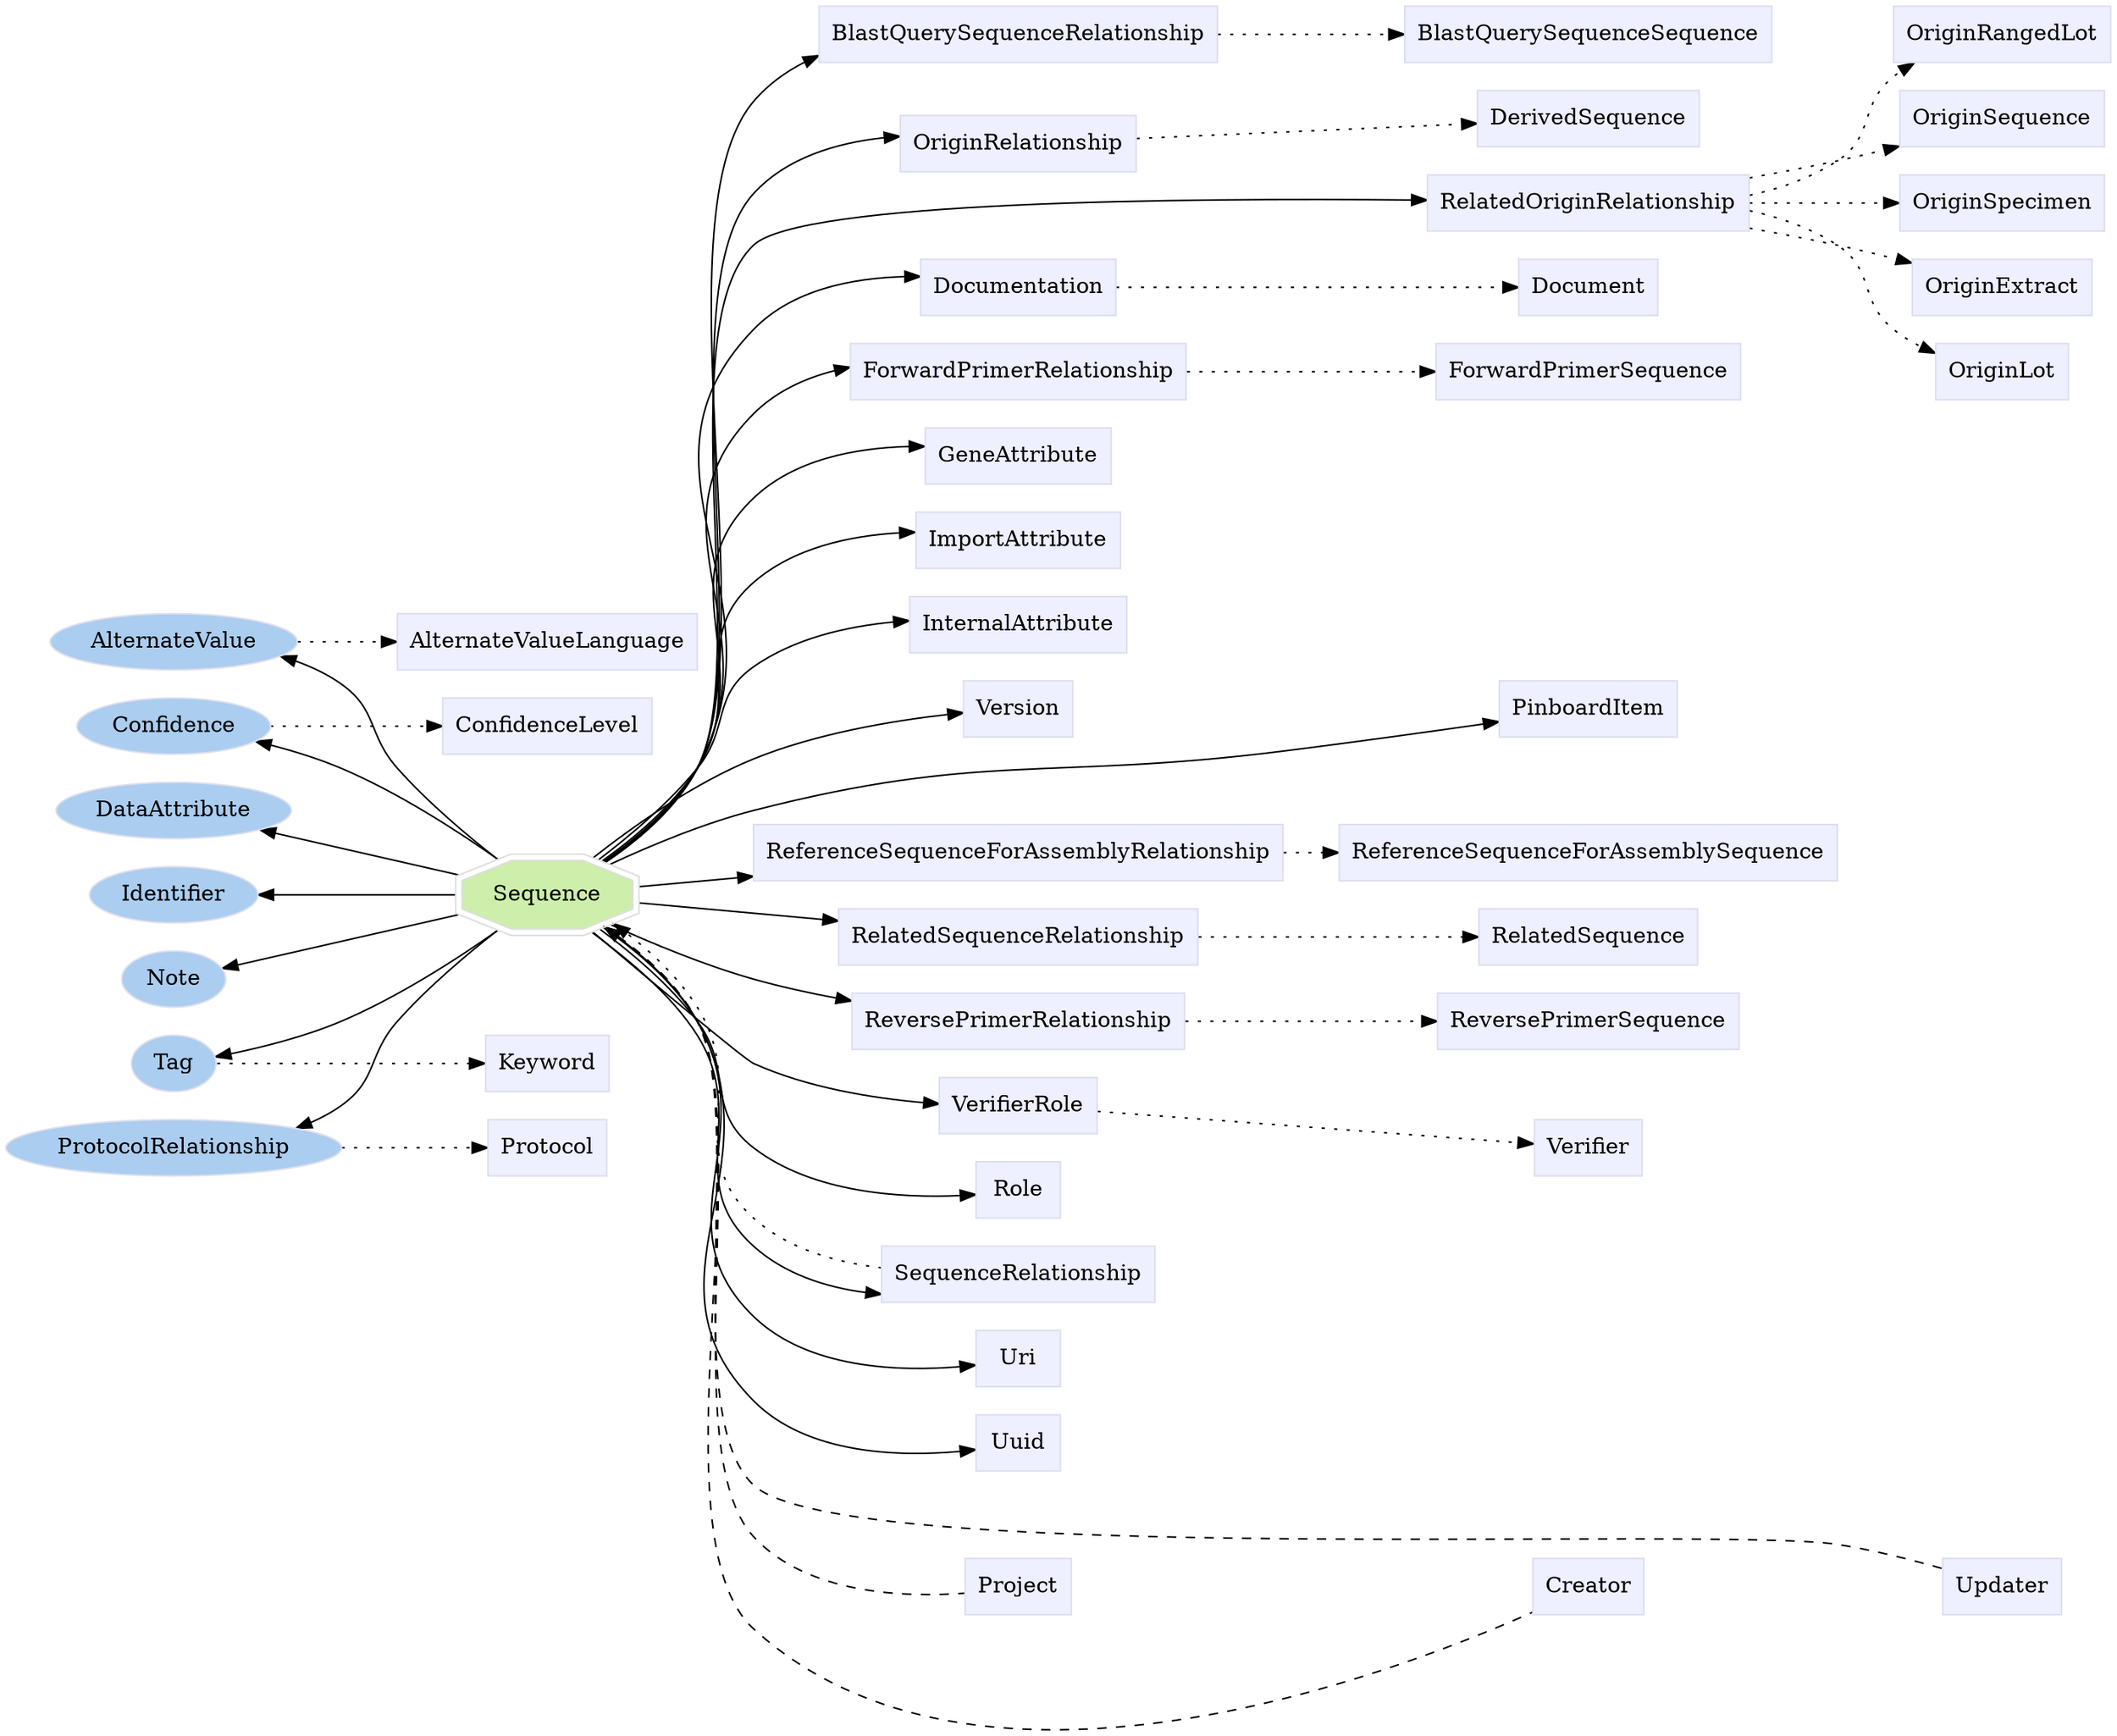 digraph Sequence {
	graph [bb="0,0,1094.9,1089.5",
		label="",
		outputorder=edgesfirst,
		rankdir=LR
	];
	node [label="\N"];
	subgraph annotator_cluster {
		graph [rank=min];
		AlternateValue	[color="#dddeee",
			fillcolor="#abcdef",
			group=annotator,
			height=0.5,
			href="/develop/Data/models.html#alternate-value",
			label=AlternateValue,
			pos="88.713,682.49",
			shape=oval,
			style=filled,
			target=_top,
			width=1.8387];
		Confidence	[color="#dddeee",
			fillcolor="#abcdef",
			group=annotator,
			height=0.5,
			href="/develop/Data/models.html#confidence",
			label=Confidence,
			pos="88.713,628.49",
			shape=oval,
			style=filled,
			target=_top,
			width=1.4833];
		DataAttribute	[color="#dddeee",
			fillcolor="#abcdef",
			group=annotator,
			height=0.5,
			href="/develop/Data/models.html#data-attribute",
			label=DataAttribute,
			pos="88.713,574.49",
			shape=oval,
			style=filled,
			target=_top,
			width=1.7108];
		Identifier	[color="#dddeee",
			fillcolor="#abcdef",
			group=annotator,
			height=0.5,
			href="/develop/Data/models.html#identifier",
			label=Identifier,
			pos="88.713,520.49",
			shape=oval,
			style=filled,
			target=_top,
			width=1.2558];
		Tag	[color="#dddeee",
			fillcolor="#abcdef",
			group=annotator,
			height=0.5,
			href="/develop/Data/models.html#tag",
			label=Tag,
			pos="88.713,412.49",
			shape=oval,
			style=filled,
			target=_top,
			width=0.75];
		Note	[color="#dddeee",
			fillcolor="#abcdef",
			group=annotator,
			height=0.5,
			href="/develop/Data/models.html#note",
			label=Note,
			pos="88.713,466.49",
			shape=oval,
			style=filled,
			target=_top,
			width=0.80088];
		ProtocolRelationship	[color="#dddeee",
			fillcolor="#abcdef",
			group=annotator,
			height=0.5,
			href="/develop/Data/models.html#protocol-relationship",
			label=ProtocolRelationship,
			pos="88.713,358.49",
			shape=oval,
			style=filled,
			target=_top,
			width=2.4643];
	}
	subgraph core {
		Sequence	[color="#dedede",
			fillcolor="#cdefab",
			group=target,
			height=0.61111,
			href="/develop/Data/models.html#sequence",
			label=Sequence,
			pos="288.55,520.49",
			shape=doubleoctagon,
			style=filled,
			target=_top,
			width=1.5012];
	}
	subgraph supporting {
		AlternateValueLanguage	[color="#dddeee",
			fillcolor="#eeefff",
			group=supporting,
			height=0.5,
			href="/develop/Data/models.html#alternate-value-language",
			label=AlternateValueLanguage,
			pos="288.55,682.49",
			shape=box,
			style=filled,
			target=_top,
			width=2.0868];
		BlastQuerySequenceRelationship	[color="#dddeee",
			fillcolor="#eeefff",
			group=supporting,
			height=0.5,
			href="/develop/Data/models.html#blast-query-sequence-relationship",
			label=BlastQuerySequenceRelationship,
			pos="531.8,1071.5",
			shape=box,
			style=filled,
			target=_top,
			width=2.7431];
		BlastQuerySequenceSequence	[color="#dddeee",
			fillcolor="#eeefff",
			group=supporting,
			height=0.5,
			href="/develop/Data/models.html#blast-query-sequence-sequence",
			label=BlastQuerySequenceSequence,
			pos="823.8,1071.5",
			shape=box,
			style=filled,
			target=_top,
			width=2.5139];
		ConfidenceLevel	[color="#dddeee",
			fillcolor="#eeefff",
			group=supporting,
			height=0.5,
			href="/develop/Data/models.html#confidence-level",
			label=ConfidenceLevel,
			pos="288.55,628.49",
			shape=box,
			style=filled,
			target=_top,
			width=1.5139];
		OriginRelationship	[color="#dddeee",
			fillcolor="#eeefff",
			group=supporting,
			height=0.5,
			href="/develop/Data/models.html#origin-relationship",
			label=OriginRelationship,
			pos="531.8,1001.5",
			shape=box,
			style=filled,
			target=_top,
			width=1.6597];
		DerivedSequence	[color="#dddeee",
			fillcolor="#eeefff",
			group=supporting,
			height=0.5,
			href="/develop/Data/models.html#derived-sequence",
			label=DerivedSequence,
			pos="823.8,1017.5",
			shape=box,
			style=filled,
			target=_top,
			width=1.5451];
		Documentation	[color="#dddeee",
			fillcolor="#eeefff",
			group=supporting,
			height=0.5,
			href="/develop/Data/models.html#documentation",
			label=Documentation,
			pos="531.8,909.49",
			shape=box,
			style=filled,
			target=_top,
			width=1.3889];
		Document	[color="#dddeee",
			fillcolor="#eeefff",
			group=supporting,
			height=0.5,
			href="/develop/Data/models.html#document",
			label=Document,
			pos="823.8,909.49",
			shape=box,
			style=filled,
			target=_top,
			width=1.0139];
		ForwardPrimerRelationship	[color="#dddeee",
			fillcolor="#eeefff",
			group=supporting,
			height=0.5,
			href="/develop/Data/models.html#forward-primer-relationship",
			label=ForwardPrimerRelationship,
			pos="531.8,855.49",
			shape=box,
			style=filled,
			target=_top,
			width=2.3264];
		ForwardPrimerSequence	[color="#dddeee",
			fillcolor="#eeefff",
			group=supporting,
			height=0.5,
			href="/develop/Data/models.html#forward-primer-sequence",
			label=ForwardPrimerSequence,
			pos="823.8,855.49",
			shape=box,
			style=filled,
			target=_top,
			width=2.0972];
		GeneAttribute	[color="#dddeee",
			fillcolor="#eeefff",
			group=supporting,
			height=0.5,
			href="/develop/Data/models.html#gene-attribute",
			label=GeneAttribute,
			pos="531.8,801.49",
			shape=box,
			style=filled,
			target=_top,
			width=1.2951];
		ImportAttribute	[color="#dddeee",
			fillcolor="#eeefff",
			group=supporting,
			height=0.5,
			href="/develop/Data/models.html#import-attribute",
			label=ImportAttribute,
			pos="531.8,747.49",
			shape=box,
			style=filled,
			target=_top,
			width=1.4201];
		InternalAttribute	[color="#dddeee",
			fillcolor="#eeefff",
			group=supporting,
			height=0.5,
			href="/develop/Data/models.html#internal-attribute",
			label=InternalAttribute,
			pos="531.8,693.49",
			shape=box,
			style=filled,
			target=_top,
			width=1.4826];
		Keyword	[color="#dddeee",
			fillcolor="#eeefff",
			group=supporting,
			height=0.5,
			href="/develop/Data/models.html#keyword",
			label=Keyword,
			pos="288.55,412.49",
			shape=box,
			style=filled,
			target=_top,
			width=0.92014];
		RelatedOriginRelationship	[color="#dddeee",
			fillcolor="#eeefff",
			group=supporting,
			height=0.5,
			href="/develop/Data/models.html#related-origin-relationship",
			label=RelatedOriginRelationship,
			pos="823.8,963.49",
			shape=box,
			style=filled,
			target=_top,
			width=2.2326];
		OriginExtract	[color="#dddeee",
			fillcolor="#eeefff",
			group=supporting,
			height=0.5,
			href="/develop/Data/models.html#origin-extract",
			label=OriginExtract,
			pos="1039.3,909.49",
			shape=box,
			style=filled,
			target=_top,
			width=1.2535];
		OriginLot	[color="#dddeee",
			fillcolor="#eeefff",
			group=supporting,
			height=0.5,
			href="/develop/Data/models.html#origin-lot",
			label=OriginLot,
			pos="1039.3,855.49",
			shape=box,
			style=filled,
			target=_top,
			width=0.97222];
		OriginRangedLot	[color="#dddeee",
			fillcolor="#eeefff",
			group=supporting,
			height=0.5,
			href="/develop/Data/models.html#origin-ranged-lot",
			label=OriginRangedLot,
			pos="1039.3,1071.5",
			shape=box,
			style=filled,
			target=_top,
			width=1.5451];
		OriginSequence	[color="#dddeee",
			fillcolor="#eeefff",
			group=supporting,
			height=0.5,
			href="/develop/Data/models.html#origin-sequence",
			label=OriginSequence,
			pos="1039.3,1017.5",
			shape=box,
			style=filled,
			target=_top,
			width=1.4306];
		OriginSpecimen	[color="#dddeee",
			fillcolor="#eeefff",
			group=supporting,
			height=0.5,
			href="/develop/Data/models.html#origin-specimen",
			label=OriginSpecimen,
			pos="1039.3,963.49",
			shape=box,
			style=filled,
			target=_top,
			width=1.4618];
		PinboardItem	[color="#dddeee",
			fillcolor="#eeefff",
			group=supporting,
			height=0.5,
			href="/develop/Data/models.html#pinboard-item",
			label=PinboardItem,
			pos="823.8,639.49",
			shape=box,
			style=filled,
			target=_top,
			width=1.2535];
		Protocol	[color="#dddeee",
			fillcolor="#eeefff",
			group=supporting,
			height=0.5,
			href="/develop/Data/models.html#protocol",
			label=Protocol,
			pos="288.55,358.49",
			shape=box,
			style=filled,
			target=_top,
			width=0.85764];
		ReferenceSequenceForAssemblyRelationship	[color="#dddeee",
			fillcolor="#eeefff",
			group=supporting,
			height=0.5,
			href="/develop/Data/models.html#reference-sequence-for-assembly-relationship",
			label=ReferenceSequenceForAssemblyRelationship,
			pos="531.8,547.49",
			shape=box,
			style=filled,
			target=_top,
			width=3.6701];
		ReferenceSequenceForAssemblySequence	[color="#dddeee",
			fillcolor="#eeefff",
			group=supporting,
			height=0.5,
			href="/develop/Data/models.html#reference-sequence-for-assembly-sequence",
			label=ReferenceSequenceForAssemblySequence,
			pos="823.8,547.49",
			shape=box,
			style=filled,
			target=_top,
			width=3.441];
		RelatedSequenceRelationship	[color="#dddeee",
			fillcolor="#eeefff",
			group=supporting,
			height=0.5,
			href="/develop/Data/models.html#related-sequence-relationship",
			label=RelatedSequenceRelationship,
			pos="531.8,493.49",
			shape=box,
			style=filled,
			target=_top,
			width=2.4618];
		RelatedSequence	[color="#dddeee",
			fillcolor="#eeefff",
			group=supporting,
			height=0.5,
			href="/develop/Data/models.html#related-sequence",
			label=RelatedSequence,
			pos="823.8,493.49",
			shape=box,
			style=filled,
			target=_top,
			width=1.5139];
		ReversePrimerRelationship	[color="#dddeee",
			fillcolor="#eeefff",
			group=supporting,
			height=0.5,
			href="/develop/Data/models.html#reverse-primer-relationship",
			label=ReversePrimerRelationship,
			pos="531.8,439.49",
			shape=box,
			style=filled,
			target=_top,
			width=2.2951];
		ReversePrimerSequence	[color="#dddeee",
			fillcolor="#eeefff",
			group=supporting,
			height=0.5,
			href="/develop/Data/models.html#reverse-primer-sequence",
			label=ReversePrimerSequence,
			pos="823.8,439.49",
			shape=box,
			style=filled,
			target=_top,
			width=2.066];
		Role	[color="#dddeee",
			fillcolor="#eeefff",
			group=supporting,
			height=0.5,
			href="/develop/Data/models.html#role",
			label=Role,
			pos="531.8,331.49",
			shape=box,
			style=filled,
			target=_top,
			width=0.75];
		SequenceRelationship	[color="#dddeee",
			fillcolor="#eeefff",
			group=supporting,
			height=0.5,
			href="/develop/Data/models.html#sequence-relationship",
			label=SequenceRelationship,
			pos="531.8,277.49",
			shape=box,
			style=filled,
			target=_top,
			width=1.8889];
		Uri	[color="#dddeee",
			fillcolor="#eeefff",
			group=supporting,
			height=0.5,
			href="/develop/Data/models.html#uri",
			label=Uri,
			pos="531.8,223.49",
			shape=box,
			style=filled,
			target=_top,
			width=0.75];
		Uuid	[color="#dddeee",
			fillcolor="#eeefff",
			group=supporting,
			height=0.5,
			href="/develop/Data/models.html#uuid",
			label=Uuid,
			pos="531.8,169.49",
			shape=box,
			style=filled,
			target=_top,
			width=0.75];
		VerifierRole	[color="#dddeee",
			fillcolor="#eeefff",
			group=supporting,
			height=0.5,
			href="/develop/Data/models.html#verifier-role",
			label=VerifierRole,
			pos="531.8,385.49",
			shape=box,
			style=filled,
			target=_top,
			width=1.1493];
		Verifier	[color="#dddeee",
			fillcolor="#eeefff",
			group=supporting,
			height=0.5,
			href="/develop/Data/models.html#verifier",
			label=Verifier,
			pos="823.8,358.49",
			shape=box,
			style=filled,
			target=_top,
			width=0.79514];
		Version	[color="#dddeee",
			fillcolor="#eeefff",
			group=supporting,
			height=0.5,
			href="/develop/Data/models.html#version",
			label=Version,
			pos="531.8,639.49",
			shape=box,
			style=filled,
			target=_top,
			width=0.79514];
		Creator	[color="#dddeee",
			fillcolor="#eeefff",
			group=supporting,
			height=0.5,
			href="/develop/Data/models.html#creator",
			label=Creator,
			pos="823.8,77.489",
			shape=box,
			style=filled,
			target=_top,
			width=0.78472];
		Project	[color="#dddeee",
			fillcolor="#eeefff",
			group=supporting,
			height=0.5,
			href="/develop/Data/models.html#project",
			label=Project,
			pos="531.8,77.489",
			shape=box,
			style=filled,
			target=_top,
			width=0.75347];
		Updater	[color="#dddeee",
			fillcolor="#eeefff",
			group=supporting,
			height=0.5,
			href="/develop/Data/models.html#updater",
			label=Updater,
			pos="1039.3,77.489",
			shape=box,
			style=filled,
			target=_top,
			width=0.82639];
	}
	AlternateValue -> AlternateValueLanguage	[pos="e,213.24,682.49 155.32,682.49 170.25,682.49 186.33,682.49 201.96,682.49",
		style=dotted];
	Confidence -> ConfidenceLevel	[pos="e,233.56,628.49 142.47,628.49 167,628.49 196.41,628.49 222.32,628.49",
		style=dotted];
	Tag -> Keyword	[pos="e,255.26,412.49 115.98,412.49 148.63,412.49 204.81,412.49 243.95,412.49",
		style=dotted];
	ProtocolRelationship -> Protocol	[pos="e,257.18,358.49 177.64,358.49 201.34,358.49 225.89,358.49 245.76,358.49",
		style=dotted];
	Sequence -> AlternateValue	[pos="e,143.51,672.26 265.82,542.37 250.51,558.23 229.88,580.48 213.43,601.49 195.64,624.19 200.55,638.25 177.43,655.49 170.42,660.71 \
162.39,664.94 154.1,668.35"];
	Sequence -> Confidence	[pos="e,133.22,618.22 263.75,541.7 242.43,559.75 209.65,585.27 177.43,601.49 166.97,606.76 155.28,611.22 143.94,614.92"];
	Sequence -> DataAttribute	[pos="e,134.61,562.24 240.43,533.35 211.87,541.15 175.29,551.13 145.32,559.31"];
	Sequence -> Identifier	[pos="e,134.11,520.49 234.16,520.49 206.63,520.49 173.09,520.49 145.26,520.49"];
	Sequence -> Tag	[pos="e,114.76,417.82 263.75,499.28 242.43,481.22 209.65,455.71 177.43,439.49 161.12,431.28 141.85,425.01 125.52,420.59"];
	Sequence -> Note	[pos="e,115.58,473.55 240.46,507.63 205.48,498.09 158.46,485.25 126.29,476.47"];
	Sequence -> ProtocolRelationship	[pos="e,151.3,371.51 265.82,498.61 250.51,482.75 229.88,460.5 213.43,439.49 195.64,416.78 200.55,402.73 177.43,385.49 172.56,381.86 167.19,\
378.71 161.59,375.98"];
	Sequence -> BlastQuerySequenceRelationship	[pos="e,432.61,1053.8 315.56,540.89 332.41,555.74 353.13,577.39 363.68,601.49 401.86,688.72 340.62,953.79 399.68,1028.5 406.06,1036.6 \
413.99,1043.1 422.78,1048.5"];
	Sequence -> OriginRelationship	[pos="e,471.69,1001.6 315.45,540.94 332.26,555.8 352.97,577.46 363.68,601.49 397.13,676.54 345.84,907.42 399.68,969.49 414.85,986.98 437.84,\
995.74 460.36,999.89"];
	Sequence -> Documentation	[pos="e,481.38,912.39 315.23,541.04 331.93,555.95 352.61,577.62 363.68,601.49 416.65,715.71 314.08,790.15 399.68,882.49 417.42,901.63 \
444.83,909.17 470.01,911.61"];
	Sequence -> ForwardPrimerRelationship	[pos="e,447.62,853.66 315,541.15 331.61,556.11 352.25,577.79 363.68,601.49 408.03,693.5 329.12,754.62 399.68,828.49 409.78,839.07 422.85,\
846.08 436.81,850.63"];
	Sequence -> GeneAttribute	[pos="e,484.87,803.93 314.64,541.33 331.09,556.36 351.69,578.07 363.68,601.49 399.46,671.4 344.09,719.01 399.68,774.49 418.88,793.65 447.83,\
800.95 473.65,803.23"];
	Sequence -> ImportAttribute	[pos="e,480.43,748.95 313.64,541.35 329.84,556.56 350.57,578.46 363.68,601.49 391.01,649.51 358.87,683.23 399.68,720.49 418.35,737.54 \
444.82,744.97 469.1,747.89"];
	Sequence -> InternalAttribute	[pos="e,478.13,692.71 311.82,541.96 327.39,557.63 348.1,579.82 363.68,601.49 382.96,628.3 373.07,646.93 399.68,666.49 418.9,680.62 443.79,\
687.76 466.71,691.25"];
	Sequence -> RelatedOriginRelationship	[pos="e,743.24,963.83 315.38,540.97 332.16,555.85 352.85,577.51 363.68,601.49 394.49,669.73 345.6,884.7 399.68,936.49 423.09,958.91 614.58,\
963.26 731.79,963.79"];
	Sequence -> PinboardItem	[pos="e,778.34,631.62 320.75,539.07 342.22,551.03 371.8,565.89 399.68,574.49 513.05,609.48 546.71,594.1 663.93,612.49 698.24,617.87 736.63,\
624.38 767.08,629.66"];
	Sequence -> ReferenceSequenceForAssemblyRelationship	[pos="e,399.47,532.79 343.09,526.48 356.85,528.02 372.32,529.75 388.32,531.54"];
	Sequence -> RelatedSequenceRelationship	[pos="e,442.83,503.33 343.09,514.5 369.18,511.58 401.4,507.97 431.75,504.57"];
	Sequence -> ReversePrimerRelationship	[pos="e,448.8,453.05 321.4,502.19 342.91,490.51 372.28,475.86 399.68,466.49 411.88,462.32 424.94,458.69 437.93,455.56"];
	Sequence -> Role	[pos="e,504.46,330.18 312.75,499.09 328.56,483.63 349.16,461.66 363.68,439.49 385.26,406.53 368.99,383.19 399.68,358.49 426.01,337.29 \
464.75,331.46 493.3,330.38"];
	Sequence -> SequenceRelationship	[pos="e,463.58,269.03 308.11,498.04 325,480.95 349.4,456.57 363.68,430.49 393.49,376.02 354.52,338.12 399.68,295.49 413.95,282.02 433.07,\
274.5 452.28,270.79"];
	Sequence -> Uri	[pos="e,504.42,221 314.77,499.71 331.27,484.71 351.89,463.01 363.68,439.49 402,363.05 339.66,311.4 399.68,250.49 423.8,226.01 463.8,220.8 \
493.29,220.77"];
	Sequence -> Uuid	[pos="e,504.48,166.81 315.08,499.87 331.72,484.92 352.37,463.24 363.68,439.49 410.58,340.9 324.67,275.82 399.68,196.49 423.36,171.44 463.61,\
166.35 493.29,166.51"];
	Sequence -> VerifierRole	[pos="e,490.07,387.9 309.44,498.2 335.13,469.93 379,423.5 399.68,412.49 423.96,399.56 453.82,392.81 478.91,389.3"];
	Sequence -> Version	[pos="e,502.75,636.19 311.2,542.31 332.1,562.16 365.52,590.82 399.68,607.49 428.75,621.68 464.61,629.87 491.47,634.41"];
	Sequence -> Creator	[dir=back,
		pos="s,315.49,500.06 323.61,492.61 338.55,478.38 354.69,459.78 363.68,439.49 398.81,360.1 335.52,108.98 399.68,50.489 512.55,-52.417 \
720.43,29.236 795.15,63.868",
		style=dashed];
	Sequence -> Project	[dir=back,
		pos="s,315.37,500 323.46,492.55 338.37,478.29 354.53,459.71 363.68,439.49 394.09,372.28 351.03,164.95 399.68,109.49 425.71,79.805 474.28,\
75.334 504.44,75.745",
		style=dashed];
	Sequence -> Updater	[dir=back,
		pos="s,315.28,499.96 323.36,492.5 338.23,478.23 354.41,459.66 363.68,439.49 391.44,379.08 351.47,188.28 399.68,142.49 443.93,100.45 887.62,\
115.38 947.68,104.49 968.68,100.68 991.72,93.778 1009.3,87.905",
		style=dashed];
	BlastQuerySequenceRelationship -> BlastQuerySequenceSequence	[pos="e,733.02,1071.5 630.98,1071.5 660.27,1071.5 692.41,1071.5 721.87,1071.5",
		style=dotted];
	OriginRelationship -> DerivedSequence	[pos="e,767.78,1014.5 591.84,1004.7 639.62,1007.4 706.89,1011.1 756.52,1013.8",
		style=dotted];
	OriginRelationship -> RelatedOriginRelationship	[pos="e,742.96,973.95 591.84,993.75 631.99,988.49 685.91,981.43 731.55,975.45",
		style=invis];
	Documentation -> Document	[pos="e,787.11,909.49 582,909.49 636.08,909.49 722.35,909.49 775.62,909.49",
		style=dotted];
	ForwardPrimerRelationship -> ForwardPrimerSequence	[pos="e,748.1,855.49 615.9,855.49 653.84,855.49 698.72,855.49 736.98,855.49",
		style=dotted];
	RelatedOriginRelationship -> OriginExtract	[pos="e,993.77,923.46 904.65,946.83 919.02,943.58 933.83,940.07 947.68,936.49 959.12,933.53 971.29,930.1 982.88,926.7",
		style=dotted];
	RelatedOriginRelationship -> OriginLot	[pos="e,1003.9,869.04 904.51,955.28 919.72,951.21 934.87,945.24 947.68,936.49 971.49,920.21 962.01,901.53 983.68,882.49 986.84,879.71 \
990.35,877.14 994.01,874.78",
		style=dotted];
	RelatedOriginRelationship -> OriginRangedLot	[pos="e,995.43,1053.1 904.51,971.7 919.72,975.77 934.87,981.74 947.68,990.49 971.49,1006.8 962.01,1025.4 983.68,1044.5 984.46,1045.2 985.26,\
1045.9 986.08,1046.5",
		style=dotted];
	RelatedOriginRelationship -> OriginSequence	[pos="e,987.68,1001.7 904.65,980.14 919.02,983.39 933.83,986.91 947.68,990.49 957.15,992.94 967.12,995.71 976.84,998.52",
		style=dotted];
	RelatedOriginRelationship -> OriginSpecimen	[pos="e,986.42,963.49 904.6,963.49 927.9,963.49 953.03,963.49 975.15,963.49",
		style=dotted];
	ReferenceSequenceForAssemblyRelationship -> ReferenceSequenceForAssemblySequence	[pos="e,699.79,547.49 664.23,547.49 672.27,547.49 680.38,547.49 688.44,547.49",
		style=dotted];
	RelatedSequenceRelationship -> RelatedSequence	[pos="e,768.99,493.49 620.6,493.49 664.69,493.49 717.2,493.49 757.65,493.49",
		style=dotted];
	ReversePrimerRelationship -> ReversePrimerSequence	[pos="e,748.99,439.49 614.74,439.49 653.16,439.49 698.91,439.49 737.71,439.49",
		style=dotted];
	Role -> Verifier	[pos="e,794.71,355.87 559.05,333.93 610.16,338.69 723.28,349.22 783.42,354.82",
		style=invis];
	SequenceRelationship -> Sequence	[pos="e,320.04,501.94 463.58,285.92 440.76,289.77 416.75,297.37 399.68,313.49 354.52,356.12 393.49,394.02 363.68,448.49 354.52,465.22 \
341.19,481.25 328.35,494.03",
		style=dotted];
	VerifierRole -> Verifier	[pos="e,795.06,361.07 573.43,381.71 629.2,376.51 728.78,367.24 783.72,362.13",
		style=dotted];
	Version -> PinboardItem	[pos="e,778.25,639.49 560.87,639.49 608.28,639.49 705.06,639.49 766.78,639.49",
		style=invis];
	Creator -> Updater	[pos="e,1009.2,77.489 852.28,77.489 889.23,77.489 955.23,77.489 997.86,77.489",
		style=invis];
	Project -> Creator	[pos="e,795.2,77.489 559.31,77.489 610.69,77.489 724.06,77.489 783.96,77.489",
		style=invis];
}
